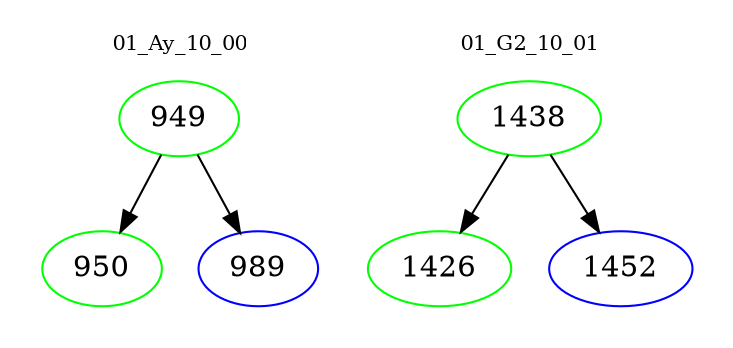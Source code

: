 digraph{
subgraph cluster_0 {
color = white
label = "01_Ay_10_00";
fontsize=10;
T0_949 [label="949", color="green"]
T0_949 -> T0_950 [color="black"]
T0_950 [label="950", color="green"]
T0_949 -> T0_989 [color="black"]
T0_989 [label="989", color="blue"]
}
subgraph cluster_1 {
color = white
label = "01_G2_10_01";
fontsize=10;
T1_1438 [label="1438", color="green"]
T1_1438 -> T1_1426 [color="black"]
T1_1426 [label="1426", color="green"]
T1_1438 -> T1_1452 [color="black"]
T1_1452 [label="1452", color="blue"]
}
}
